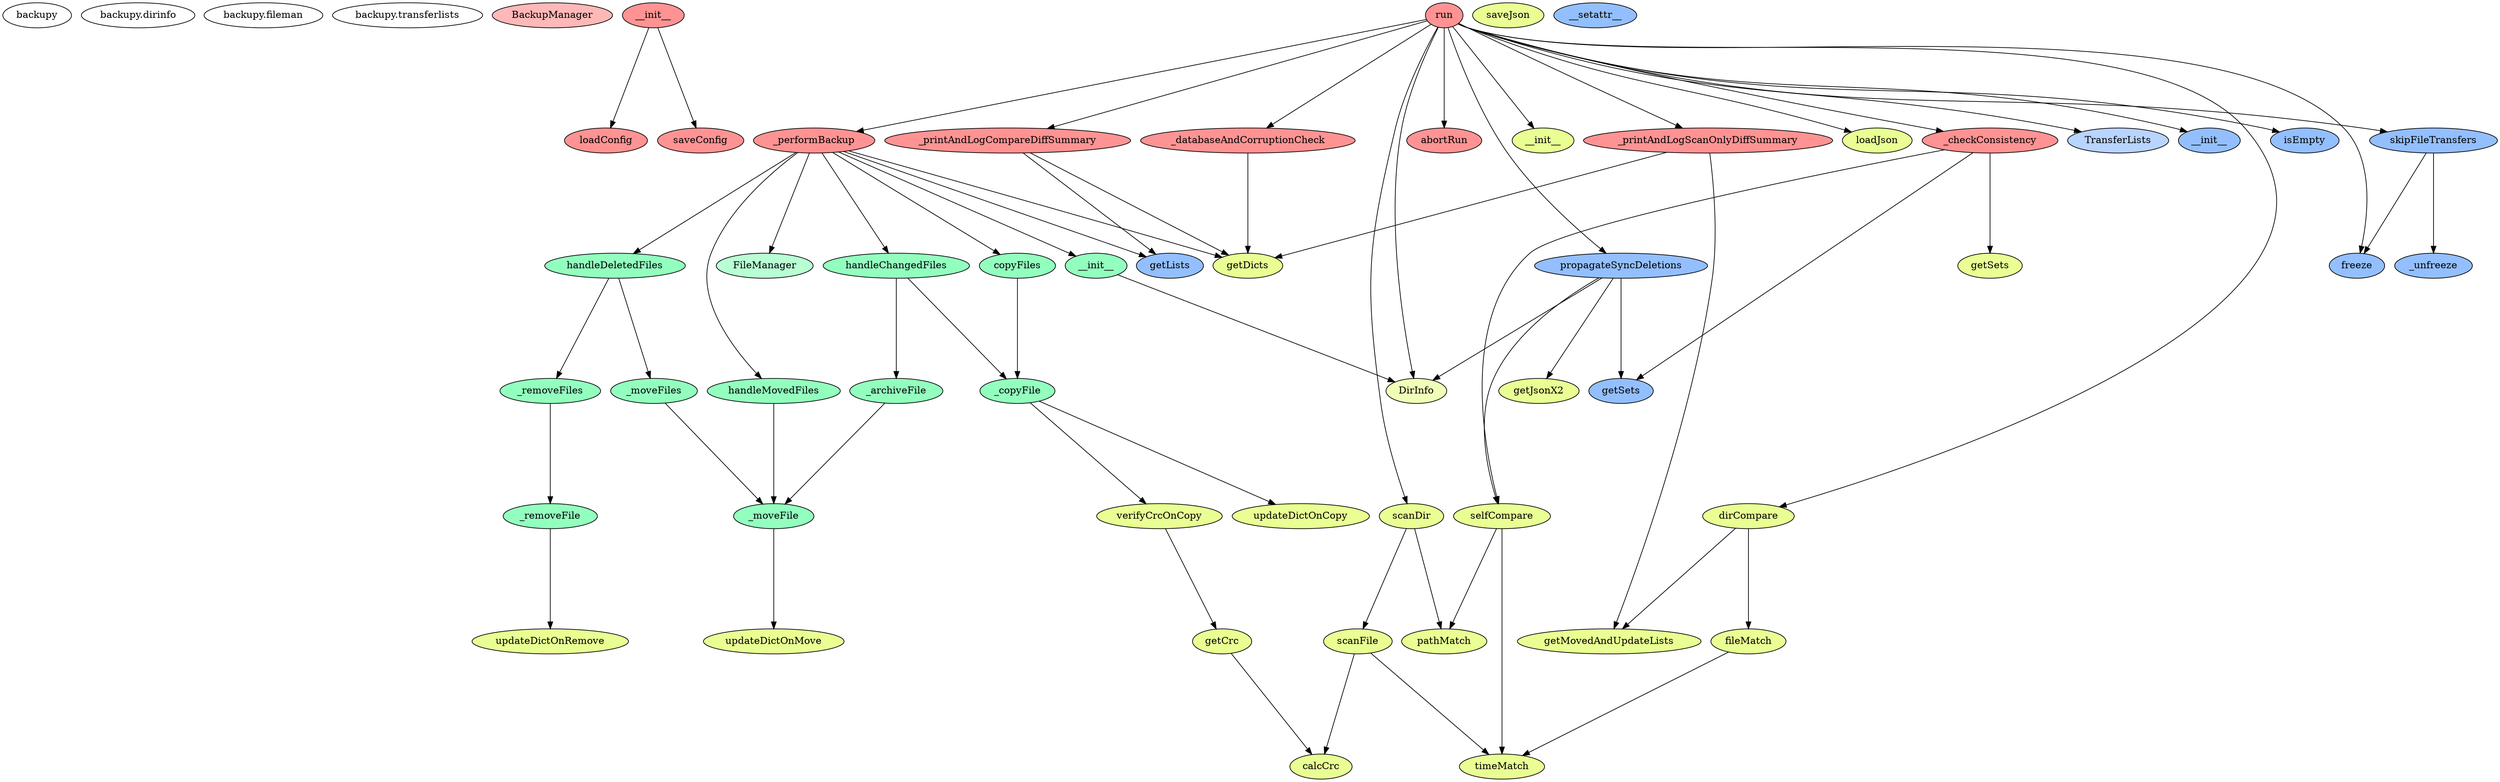 digraph G {
    graph [rankdir=TB, clusterrank="global", concentrate=false, ranksep="2", nodesep="0.2"];
    overlap=false;
    splines=true;
    subgraph cluster_G {

        graph [style="filled,rounded",fillcolor="#80808018", label=""];
        backupy [label="backupy", style="filled", fillcolor="#ffffffb2", fontcolor="#000000", group="0"];
        backupy__dirinfo [label="backupy.dirinfo", style="filled", fillcolor="#ffffffb2", fontcolor="#000000", group="1"];
        backupy__fileman [label="backupy.fileman", style="filled", fillcolor="#ffffffb2", fontcolor="#000000", group="2"];
        backupy__transferlists [label="backupy.transferlists", style="filled", fillcolor="#ffffffb2", fontcolor="#000000", group="3"];
        subgraph cluster_backupy__backupman {

            graph [style="filled,rounded",fillcolor="#80808018", label="backupy.backupman"];
            backupy__backupman__BackupManager [label="BackupManager", style="filled", fillcolor="#ff9999b2", fontcolor="#000000", group="0"];
            subgraph cluster_backupy__backupman__BackupManager {

                graph [style="filled,rounded",fillcolor="#80808018", label="backupy.backupman.BackupManager"];
                backupy__backupman__BackupManager____init__ [label="__init__", style="filled", fillcolor="#ff6565b2", fontcolor="#000000", group="0"];
            }
            subgraph cluster_backupy__backupman__BackupManager {

                graph [style="filled,rounded",fillcolor="#80808018", label="backupy.backupman.BackupManager"];
                backupy__backupman__BackupManager___checkConsistency [label="_checkConsistency", style="filled", fillcolor="#ff6565b2", fontcolor="#000000", group="0"];
            }
            subgraph cluster_backupy__backupman__BackupManager {

                graph [style="filled,rounded",fillcolor="#80808018", label="backupy.backupman.BackupManager"];
                backupy__backupman__BackupManager___databaseAndCorruptionCheck [label="_databaseAndCorruptionCheck", style="filled", fillcolor="#ff6565b2", fontcolor="#000000", group="0"];
            }
            subgraph cluster_backupy__backupman__BackupManager {

                graph [style="filled,rounded",fillcolor="#80808018", label="backupy.backupman.BackupManager"];
                backupy__backupman__BackupManager___performBackup [label="_performBackup", style="filled", fillcolor="#ff6565b2", fontcolor="#000000", group="0"];
            }
            subgraph cluster_backupy__backupman__BackupManager {

                graph [style="filled,rounded",fillcolor="#80808018", label="backupy.backupman.BackupManager"];
                backupy__backupman__BackupManager___printAndLogCompareDiffSummary [label="_printAndLogCompareDiffSummary", style="filled", fillcolor="#ff6565b2", fontcolor="#000000", group="0"];
            }
            subgraph cluster_backupy__backupman__BackupManager {

                graph [style="filled,rounded",fillcolor="#80808018", label="backupy.backupman.BackupManager"];
                backupy__backupman__BackupManager___printAndLogScanOnlyDiffSummary [label="_printAndLogScanOnlyDiffSummary", style="filled", fillcolor="#ff6565b2", fontcolor="#000000", group="0"];
            }
            subgraph cluster_backupy__backupman__BackupManager {

                graph [style="filled,rounded",fillcolor="#80808018", label="backupy.backupman.BackupManager"];
                backupy__backupman__BackupManager__abortRun [label="abortRun", style="filled", fillcolor="#ff6565b2", fontcolor="#000000", group="0"];
            }
            subgraph cluster_backupy__backupman__BackupManager {

                graph [style="filled,rounded",fillcolor="#80808018", label="backupy.backupman.BackupManager"];
                backupy__backupman__BackupManager__loadConfig [label="loadConfig", style="filled", fillcolor="#ff6565b2", fontcolor="#000000", group="0"];
            }
            subgraph cluster_backupy__backupman__BackupManager {

                graph [style="filled,rounded",fillcolor="#80808018", label="backupy.backupman.BackupManager"];
                backupy__backupman__BackupManager__run [label="run", style="filled", fillcolor="#ff6565b2", fontcolor="#000000", group="0"];
            }
            subgraph cluster_backupy__backupman__BackupManager {

                graph [style="filled,rounded",fillcolor="#80808018", label="backupy.backupman.BackupManager"];
                backupy__backupman__BackupManager__saveConfig [label="saveConfig", style="filled", fillcolor="#ff6565b2", fontcolor="#000000", group="0"];
            }
        }
        subgraph cluster_backupy__dirinfo {

            graph [style="filled,rounded",fillcolor="#80808018", label="backupy.dirinfo"];
            backupy__dirinfo__DirInfo [label="DirInfo", style="filled", fillcolor="#eaff99b2", fontcolor="#000000", group="1"];
            subgraph cluster_backupy__dirinfo__DirInfo {

                graph [style="filled,rounded",fillcolor="#80808018", label="backupy.dirinfo.DirInfo"];
                backupy__dirinfo__DirInfo____init__ [label="__init__", style="filled", fillcolor="#e0ff65b2", fontcolor="#000000", group="1"];
            }
            subgraph cluster_backupy__dirinfo__DirInfo {

                graph [style="filled,rounded",fillcolor="#80808018", label="backupy.dirinfo.DirInfo"];
                backupy__dirinfo__DirInfo__calcCrc [label="calcCrc", style="filled", fillcolor="#e0ff65b2", fontcolor="#000000", group="1"];
            }
            subgraph cluster_backupy__dirinfo__DirInfo {

                graph [style="filled,rounded",fillcolor="#80808018", label="backupy.dirinfo.DirInfo"];
                backupy__dirinfo__DirInfo__dirCompare [label="dirCompare", style="filled", fillcolor="#e0ff65b2", fontcolor="#000000", group="1"];
            }
            subgraph cluster_backupy__dirinfo__DirInfo {

                graph [style="filled,rounded",fillcolor="#80808018", label="backupy.dirinfo.DirInfo"];
                backupy__dirinfo__DirInfo__fileMatch [label="fileMatch", style="filled", fillcolor="#e0ff65b2", fontcolor="#000000", group="1"];
            }
            subgraph cluster_backupy__dirinfo__DirInfo {

                graph [style="filled,rounded",fillcolor="#80808018", label="backupy.dirinfo.DirInfo"];
                backupy__dirinfo__DirInfo__getCrc [label="getCrc", style="filled", fillcolor="#e0ff65b2", fontcolor="#000000", group="1"];
            }
            subgraph cluster_backupy__dirinfo__DirInfo {

                graph [style="filled,rounded",fillcolor="#80808018", label="backupy.dirinfo.DirInfo"];
                backupy__dirinfo__DirInfo__getDicts [label="getDicts", style="filled", fillcolor="#e0ff65b2", fontcolor="#000000", group="1"];
            }
            subgraph cluster_backupy__dirinfo__DirInfo {

                graph [style="filled,rounded",fillcolor="#80808018", label="backupy.dirinfo.DirInfo"];
                backupy__dirinfo__DirInfo__getJsonX2 [label="getJsonX2", style="filled", fillcolor="#e0ff65b2", fontcolor="#000000", group="1"];
            }
            subgraph cluster_backupy__dirinfo__DirInfo {

                graph [style="filled,rounded",fillcolor="#80808018", label="backupy.dirinfo.DirInfo"];
                backupy__dirinfo__DirInfo__getMovedAndUpdateLists [label="getMovedAndUpdateLists", style="filled", fillcolor="#e0ff65b2", fontcolor="#000000", group="1"];
            }
            subgraph cluster_backupy__dirinfo__DirInfo {

                graph [style="filled,rounded",fillcolor="#80808018", label="backupy.dirinfo.DirInfo"];
                backupy__dirinfo__DirInfo__getSets [label="getSets", style="filled", fillcolor="#e0ff65b2", fontcolor="#000000", group="1"];
            }
            subgraph cluster_backupy__dirinfo__DirInfo {

                graph [style="filled,rounded",fillcolor="#80808018", label="backupy.dirinfo.DirInfo"];
                backupy__dirinfo__DirInfo__loadJson [label="loadJson", style="filled", fillcolor="#e0ff65b2", fontcolor="#000000", group="1"];
            }
            subgraph cluster_backupy__dirinfo__DirInfo {

                graph [style="filled,rounded",fillcolor="#80808018", label="backupy.dirinfo.DirInfo"];
                backupy__dirinfo__DirInfo__pathMatch [label="pathMatch", style="filled", fillcolor="#e0ff65b2", fontcolor="#000000", group="1"];
            }
            subgraph cluster_backupy__dirinfo__DirInfo {

                graph [style="filled,rounded",fillcolor="#80808018", label="backupy.dirinfo.DirInfo"];
                backupy__dirinfo__DirInfo__saveJson [label="saveJson", style="filled", fillcolor="#e0ff65b2", fontcolor="#000000", group="1"];
            }
            subgraph cluster_backupy__dirinfo__DirInfo {

                graph [style="filled,rounded",fillcolor="#80808018", label="backupy.dirinfo.DirInfo"];
                backupy__dirinfo__DirInfo__scanDir [label="scanDir", style="filled", fillcolor="#e0ff65b2", fontcolor="#000000", group="1"];
            }
            subgraph cluster_backupy__dirinfo__DirInfo {

                graph [style="filled,rounded",fillcolor="#80808018", label="backupy.dirinfo.DirInfo"];
                backupy__dirinfo__DirInfo__scanFile [label="scanFile", style="filled", fillcolor="#e0ff65b2", fontcolor="#000000", group="1"];
            }
            subgraph cluster_backupy__dirinfo__DirInfo {

                graph [style="filled,rounded",fillcolor="#80808018", label="backupy.dirinfo.DirInfo"];
                backupy__dirinfo__DirInfo__selfCompare [label="selfCompare", style="filled", fillcolor="#e0ff65b2", fontcolor="#000000", group="1"];
            }
            subgraph cluster_backupy__dirinfo__DirInfo {

                graph [style="filled,rounded",fillcolor="#80808018", label="backupy.dirinfo.DirInfo"];
                backupy__dirinfo__DirInfo__timeMatch [label="timeMatch", style="filled", fillcolor="#e0ff65b2", fontcolor="#000000", group="1"];
            }
            subgraph cluster_backupy__dirinfo__DirInfo {

                graph [style="filled,rounded",fillcolor="#80808018", label="backupy.dirinfo.DirInfo"];
                backupy__dirinfo__DirInfo__updateDictOnCopy [label="updateDictOnCopy", style="filled", fillcolor="#e0ff65b2", fontcolor="#000000", group="1"];
            }
            subgraph cluster_backupy__dirinfo__DirInfo {

                graph [style="filled,rounded",fillcolor="#80808018", label="backupy.dirinfo.DirInfo"];
                backupy__dirinfo__DirInfo__updateDictOnMove [label="updateDictOnMove", style="filled", fillcolor="#e0ff65b2", fontcolor="#000000", group="1"];
            }
            subgraph cluster_backupy__dirinfo__DirInfo {

                graph [style="filled,rounded",fillcolor="#80808018", label="backupy.dirinfo.DirInfo"];
                backupy__dirinfo__DirInfo__updateDictOnRemove [label="updateDictOnRemove", style="filled", fillcolor="#e0ff65b2", fontcolor="#000000", group="1"];
            }
            subgraph cluster_backupy__dirinfo__DirInfo {

                graph [style="filled,rounded",fillcolor="#80808018", label="backupy.dirinfo.DirInfo"];
                backupy__dirinfo__DirInfo__verifyCrcOnCopy [label="verifyCrcOnCopy", style="filled", fillcolor="#e0ff65b2", fontcolor="#000000", group="1"];
            }
        }
        subgraph cluster_backupy__fileman {

            graph [style="filled,rounded",fillcolor="#80808018", label="backupy.fileman"];
            backupy__fileman__FileManager [label="FileManager", style="filled", fillcolor="#99ffc1b2", fontcolor="#000000", group="2"];
            subgraph cluster_backupy__fileman__FileManager {

                graph [style="filled,rounded",fillcolor="#80808018", label="backupy.fileman.FileManager"];
                backupy__fileman__FileManager____init__ [label="__init__", style="filled", fillcolor="#65ffa3b2", fontcolor="#000000", group="2"];
            }
            subgraph cluster_backupy__fileman__FileManager {

                graph [style="filled,rounded",fillcolor="#80808018", label="backupy.fileman.FileManager"];
                backupy__fileman__FileManager___archiveFile [label="_archiveFile", style="filled", fillcolor="#65ffa3b2", fontcolor="#000000", group="2"];
            }
            subgraph cluster_backupy__fileman__FileManager {

                graph [style="filled,rounded",fillcolor="#80808018", label="backupy.fileman.FileManager"];
                backupy__fileman__FileManager___copyFile [label="_copyFile", style="filled", fillcolor="#65ffa3b2", fontcolor="#000000", group="2"];
            }
            subgraph cluster_backupy__fileman__FileManager {

                graph [style="filled,rounded",fillcolor="#80808018", label="backupy.fileman.FileManager"];
                backupy__fileman__FileManager___moveFile [label="_moveFile", style="filled", fillcolor="#65ffa3b2", fontcolor="#000000", group="2"];
            }
            subgraph cluster_backupy__fileman__FileManager {

                graph [style="filled,rounded",fillcolor="#80808018", label="backupy.fileman.FileManager"];
                backupy__fileman__FileManager___moveFiles [label="_moveFiles", style="filled", fillcolor="#65ffa3b2", fontcolor="#000000", group="2"];
            }
            subgraph cluster_backupy__fileman__FileManager {

                graph [style="filled,rounded",fillcolor="#80808018", label="backupy.fileman.FileManager"];
                backupy__fileman__FileManager___removeFile [label="_removeFile", style="filled", fillcolor="#65ffa3b2", fontcolor="#000000", group="2"];
            }
            subgraph cluster_backupy__fileman__FileManager {

                graph [style="filled,rounded",fillcolor="#80808018", label="backupy.fileman.FileManager"];
                backupy__fileman__FileManager___removeFiles [label="_removeFiles", style="filled", fillcolor="#65ffa3b2", fontcolor="#000000", group="2"];
            }
            subgraph cluster_backupy__fileman__FileManager {

                graph [style="filled,rounded",fillcolor="#80808018", label="backupy.fileman.FileManager"];
                backupy__fileman__FileManager__copyFiles [label="copyFiles", style="filled", fillcolor="#65ffa3b2", fontcolor="#000000", group="2"];
            }
            subgraph cluster_backupy__fileman__FileManager {

                graph [style="filled,rounded",fillcolor="#80808018", label="backupy.fileman.FileManager"];
                backupy__fileman__FileManager__handleChangedFiles [label="handleChangedFiles", style="filled", fillcolor="#65ffa3b2", fontcolor="#000000", group="2"];
            }
            subgraph cluster_backupy__fileman__FileManager {

                graph [style="filled,rounded",fillcolor="#80808018", label="backupy.fileman.FileManager"];
                backupy__fileman__FileManager__handleDeletedFiles [label="handleDeletedFiles", style="filled", fillcolor="#65ffa3b2", fontcolor="#000000", group="2"];
            }
            subgraph cluster_backupy__fileman__FileManager {

                graph [style="filled,rounded",fillcolor="#80808018", label="backupy.fileman.FileManager"];
                backupy__fileman__FileManager__handleMovedFiles [label="handleMovedFiles", style="filled", fillcolor="#65ffa3b2", fontcolor="#000000", group="2"];
            }
        }
        subgraph cluster_backupy__transferlists {

            graph [style="filled,rounded",fillcolor="#80808018", label="backupy.transferlists"];
            backupy__transferlists__TransferLists [label="TransferLists", style="filled", fillcolor="#99c1ffb2", fontcolor="#000000", group="3"];
            subgraph cluster_backupy__transferlists__TransferLists {

                graph [style="filled,rounded",fillcolor="#80808018", label="backupy.transferlists.TransferLists"];
                backupy__transferlists__TransferLists____init__ [label="__init__", style="filled", fillcolor="#65a3ffb2", fontcolor="#000000", group="3"];
            }
            subgraph cluster_backupy__transferlists__TransferLists {

                graph [style="filled,rounded",fillcolor="#80808018", label="backupy.transferlists.TransferLists"];
                backupy__transferlists__TransferLists____setattr__ [label="__setattr__", style="filled", fillcolor="#65a3ffb2", fontcolor="#000000", group="3"];
            }
            subgraph cluster_backupy__transferlists__TransferLists {

                graph [style="filled,rounded",fillcolor="#80808018", label="backupy.transferlists.TransferLists"];
                backupy__transferlists__TransferLists___unfreeze [label="_unfreeze", style="filled", fillcolor="#65a3ffb2", fontcolor="#000000", group="3"];
            }
            subgraph cluster_backupy__transferlists__TransferLists {

                graph [style="filled,rounded",fillcolor="#80808018", label="backupy.transferlists.TransferLists"];
                backupy__transferlists__TransferLists__freeze [label="freeze", style="filled", fillcolor="#65a3ffb2", fontcolor="#000000", group="3"];
            }
            subgraph cluster_backupy__transferlists__TransferLists {

                graph [style="filled,rounded",fillcolor="#80808018", label="backupy.transferlists.TransferLists"];
                backupy__transferlists__TransferLists__getLists [label="getLists", style="filled", fillcolor="#65a3ffb2", fontcolor="#000000", group="3"];
            }
            subgraph cluster_backupy__transferlists__TransferLists {

                graph [style="filled,rounded",fillcolor="#80808018", label="backupy.transferlists.TransferLists"];
                backupy__transferlists__TransferLists__getSets [label="getSets", style="filled", fillcolor="#65a3ffb2", fontcolor="#000000", group="3"];
            }
            subgraph cluster_backupy__transferlists__TransferLists {

                graph [style="filled,rounded",fillcolor="#80808018", label="backupy.transferlists.TransferLists"];
                backupy__transferlists__TransferLists__isEmpty [label="isEmpty", style="filled", fillcolor="#65a3ffb2", fontcolor="#000000", group="3"];
            }
            subgraph cluster_backupy__transferlists__TransferLists {

                graph [style="filled,rounded",fillcolor="#80808018", label="backupy.transferlists.TransferLists"];
                backupy__transferlists__TransferLists__propagateSyncDeletions [label="propagateSyncDeletions", style="filled", fillcolor="#65a3ffb2", fontcolor="#000000", group="3"];
            }
            subgraph cluster_backupy__transferlists__TransferLists {

                graph [style="filled,rounded",fillcolor="#80808018", label="backupy.transferlists.TransferLists"];
                backupy__transferlists__TransferLists__skipFileTransfers [label="skipFileTransfers", style="filled", fillcolor="#65a3ffb2", fontcolor="#000000", group="3"];
            }
        }
    }
        backupy__backupman__BackupManager____init__ -> backupy__backupman__BackupManager__loadConfig [style="solid", color="#000000"];
        backupy__backupman__BackupManager____init__ -> backupy__backupman__BackupManager__saveConfig [style="solid", color="#000000"];
        backupy__backupman__BackupManager___checkConsistency -> backupy__dirinfo__DirInfo__selfCompare [style="solid", color="#000000"];
        backupy__backupman__BackupManager___checkConsistency -> backupy__transferlists__TransferLists__getSets [style="solid", color="#000000"];
        backupy__backupman__BackupManager___checkConsistency -> backupy__dirinfo__DirInfo__getSets [style="solid", color="#000000"];
        backupy__backupman__BackupManager___databaseAndCorruptionCheck -> backupy__dirinfo__DirInfo__getDicts [style="solid", color="#000000"];
        backupy__backupman__BackupManager___printAndLogScanOnlyDiffSummary -> backupy__dirinfo__DirInfo__getDicts [style="solid", color="#000000"];
        backupy__backupman__BackupManager___printAndLogScanOnlyDiffSummary -> backupy__dirinfo__DirInfo__getMovedAndUpdateLists [style="solid", color="#000000"];
        backupy__backupman__BackupManager___printAndLogCompareDiffSummary -> backupy__dirinfo__DirInfo__getDicts [style="solid", color="#000000"];
        backupy__backupman__BackupManager___printAndLogCompareDiffSummary -> backupy__transferlists__TransferLists__getLists [style="solid", color="#000000"];
        backupy__backupman__BackupManager___performBackup -> backupy__fileman__FileManager____init__ [style="solid", color="#000000"];
        backupy__backupman__BackupManager___performBackup -> backupy__dirinfo__DirInfo__getDicts [style="solid", color="#000000"];
        backupy__backupman__BackupManager___performBackup -> backupy__fileman__FileManager [style="solid", color="#000000"];
        backupy__backupman__BackupManager___performBackup -> backupy__transferlists__TransferLists__getLists [style="solid", color="#000000"];
        backupy__backupman__BackupManager___performBackup -> backupy__fileman__FileManager__handleDeletedFiles [style="solid", color="#000000"];
        backupy__backupman__BackupManager___performBackup -> backupy__fileman__FileManager__copyFiles [style="solid", color="#000000"];
        backupy__backupman__BackupManager___performBackup -> backupy__fileman__FileManager__handleMovedFiles [style="solid", color="#000000"];
        backupy__backupman__BackupManager___performBackup -> backupy__fileman__FileManager__handleChangedFiles [style="solid", color="#000000"];
        backupy__backupman__BackupManager__run -> backupy__backupman__BackupManager___databaseAndCorruptionCheck [style="solid", color="#000000"];
        backupy__backupman__BackupManager__run -> backupy__dirinfo__DirInfo__scanDir [style="solid", color="#000000"];
        backupy__backupman__BackupManager__run -> backupy__transferlists__TransferLists__propagateSyncDeletions [style="solid", color="#000000"];
        backupy__backupman__BackupManager__run -> backupy__transferlists__TransferLists__freeze [style="solid", color="#000000"];
        backupy__backupman__BackupManager__run -> backupy__transferlists__TransferLists__isEmpty [style="solid", color="#000000"];
        backupy__backupman__BackupManager__run -> backupy__dirinfo__DirInfo__dirCompare [style="solid", color="#000000"];
        backupy__backupman__BackupManager__run -> backupy__backupman__BackupManager___checkConsistency [style="solid", color="#000000"];
        backupy__backupman__BackupManager__run -> backupy__dirinfo__DirInfo [style="solid", color="#000000"];
        backupy__backupman__BackupManager__run -> backupy__backupman__BackupManager___performBackup [style="solid", color="#000000"];
        backupy__backupman__BackupManager__run -> backupy__backupman__BackupManager__abortRun [style="solid", color="#000000"];
        backupy__backupman__BackupManager__run -> backupy__backupman__BackupManager___printAndLogScanOnlyDiffSummary [style="solid", color="#000000"];
        backupy__backupman__BackupManager__run -> backupy__transferlists__TransferLists__skipFileTransfers [style="solid", color="#000000"];
        backupy__backupman__BackupManager__run -> backupy__transferlists__TransferLists [style="solid", color="#000000"];
        backupy__backupman__BackupManager__run -> backupy__transferlists__TransferLists____init__ [style="solid", color="#000000"];
        backupy__backupman__BackupManager__run -> backupy__dirinfo__DirInfo____init__ [style="solid", color="#000000"];
        backupy__backupman__BackupManager__run -> backupy__backupman__BackupManager___printAndLogCompareDiffSummary [style="solid", color="#000000"];
        backupy__backupman__BackupManager__run -> backupy__dirinfo__DirInfo__loadJson [style="solid", color="#000000"];
        backupy__dirinfo__DirInfo__verifyCrcOnCopy -> backupy__dirinfo__DirInfo__getCrc [style="solid", color="#000000"];
        backupy__dirinfo__DirInfo__getCrc -> backupy__dirinfo__DirInfo__calcCrc [style="solid", color="#000000"];
        backupy__dirinfo__DirInfo__fileMatch -> backupy__dirinfo__DirInfo__timeMatch [style="solid", color="#000000"];
        backupy__dirinfo__DirInfo__scanDir -> backupy__dirinfo__DirInfo__scanFile [style="solid", color="#000000"];
        backupy__dirinfo__DirInfo__scanDir -> backupy__dirinfo__DirInfo__pathMatch [style="solid", color="#000000"];
        backupy__dirinfo__DirInfo__scanFile -> backupy__dirinfo__DirInfo__calcCrc [style="solid", color="#000000"];
        backupy__dirinfo__DirInfo__scanFile -> backupy__dirinfo__DirInfo__timeMatch [style="solid", color="#000000"];
        backupy__dirinfo__DirInfo__selfCompare -> backupy__dirinfo__DirInfo__pathMatch [style="solid", color="#000000"];
        backupy__dirinfo__DirInfo__selfCompare -> backupy__dirinfo__DirInfo__timeMatch [style="solid", color="#000000"];
        backupy__dirinfo__DirInfo__dirCompare -> backupy__dirinfo__DirInfo__fileMatch [style="solid", color="#000000"];
        backupy__dirinfo__DirInfo__dirCompare -> backupy__dirinfo__DirInfo__getMovedAndUpdateLists [style="solid", color="#000000"];
        backupy__fileman__FileManager____init__ -> backupy__dirinfo__DirInfo [style="solid", color="#000000"];
        backupy__fileman__FileManager___removeFile -> backupy__dirinfo__DirInfo__updateDictOnRemove [style="solid", color="#000000"];
        backupy__fileman__FileManager___copyFile -> backupy__dirinfo__DirInfo__verifyCrcOnCopy [style="solid", color="#000000"];
        backupy__fileman__FileManager___copyFile -> backupy__dirinfo__DirInfo__updateDictOnCopy [style="solid", color="#000000"];
        backupy__fileman__FileManager___moveFile -> backupy__dirinfo__DirInfo__updateDictOnMove [style="solid", color="#000000"];
        backupy__fileman__FileManager___removeFiles -> backupy__fileman__FileManager___removeFile [style="solid", color="#000000"];
        backupy__fileman__FileManager__copyFiles -> backupy__fileman__FileManager___copyFile [style="solid", color="#000000"];
        backupy__fileman__FileManager___moveFiles -> backupy__fileman__FileManager___moveFile [style="solid", color="#000000"];
        backupy__fileman__FileManager__handleDeletedFiles -> backupy__fileman__FileManager___moveFiles [style="solid", color="#000000"];
        backupy__fileman__FileManager__handleDeletedFiles -> backupy__fileman__FileManager___removeFiles [style="solid", color="#000000"];
        backupy__fileman__FileManager__handleMovedFiles -> backupy__fileman__FileManager___moveFile [style="solid", color="#000000"];
        backupy__fileman__FileManager___archiveFile -> backupy__fileman__FileManager___moveFile [style="solid", color="#000000"];
        backupy__fileman__FileManager__handleChangedFiles -> backupy__fileman__FileManager___copyFile [style="solid", color="#000000"];
        backupy__fileman__FileManager__handleChangedFiles -> backupy__fileman__FileManager___archiveFile [style="solid", color="#000000"];
        backupy__transferlists__TransferLists__skipFileTransfers -> backupy__transferlists__TransferLists__freeze [style="solid", color="#000000"];
        backupy__transferlists__TransferLists__skipFileTransfers -> backupy__transferlists__TransferLists___unfreeze [style="solid", color="#000000"];
        backupy__transferlists__TransferLists__propagateSyncDeletions -> backupy__dirinfo__DirInfo__getJsonX2 [style="solid", color="#000000"];
        backupy__transferlists__TransferLists__propagateSyncDeletions -> backupy__dirinfo__DirInfo__selfCompare [style="solid", color="#000000"];
        backupy__transferlists__TransferLists__propagateSyncDeletions -> backupy__dirinfo__DirInfo [style="solid", color="#000000"];
        backupy__transferlists__TransferLists__propagateSyncDeletions -> backupy__transferlists__TransferLists__getSets [style="solid", color="#000000"];
    }
